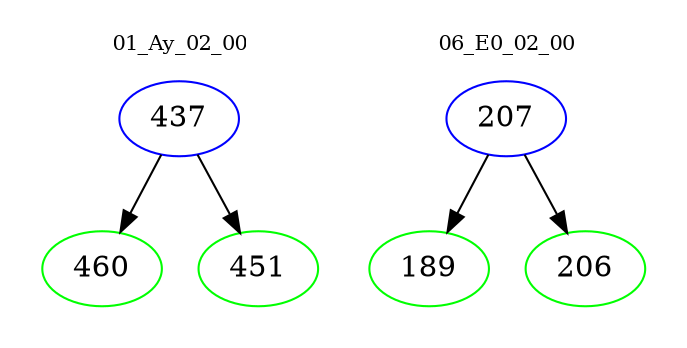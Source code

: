 digraph{
subgraph cluster_0 {
color = white
label = "01_Ay_02_00";
fontsize=10;
T0_437 [label="437", color="blue"]
T0_437 -> T0_460 [color="black"]
T0_460 [label="460", color="green"]
T0_437 -> T0_451 [color="black"]
T0_451 [label="451", color="green"]
}
subgraph cluster_1 {
color = white
label = "06_E0_02_00";
fontsize=10;
T1_207 [label="207", color="blue"]
T1_207 -> T1_189 [color="black"]
T1_189 [label="189", color="green"]
T1_207 -> T1_206 [color="black"]
T1_206 [label="206", color="green"]
}
}
